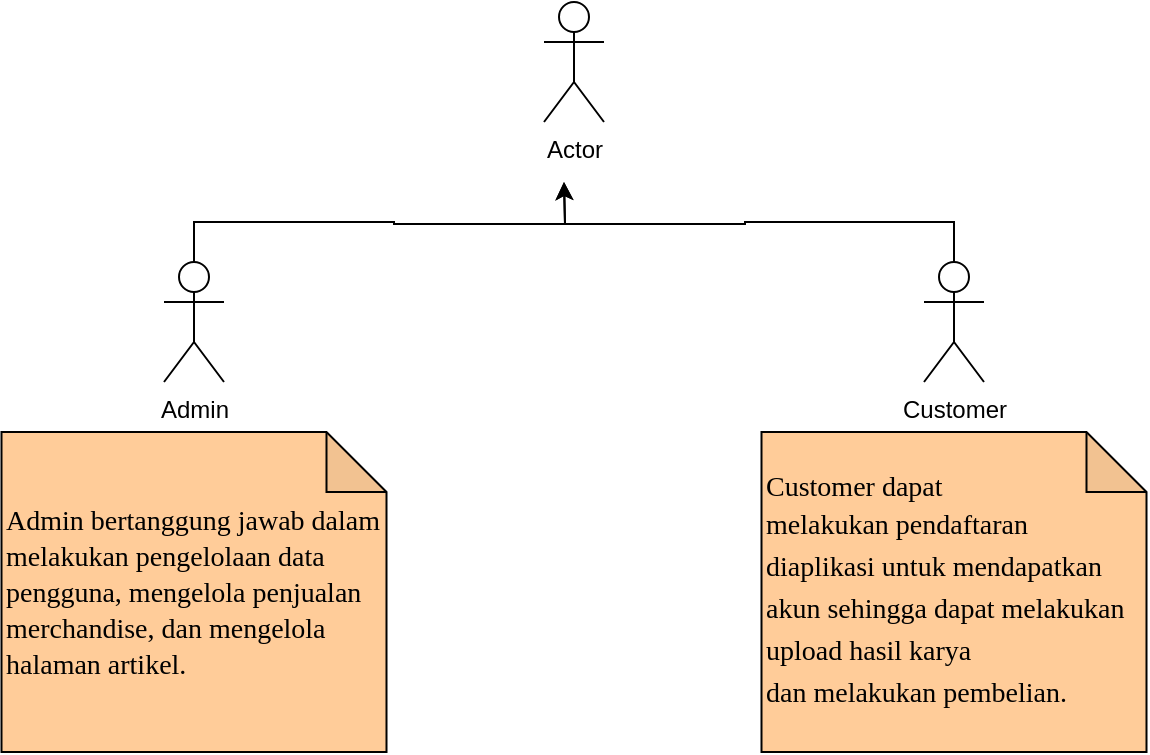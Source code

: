 <mxfile version="13.0.1" type="device"><diagram id="jJDDUWFQgky7qb_DzvZu" name="Page-1"><mxGraphModel dx="1160" dy="1205" grid="1" gridSize="10" guides="1" tooltips="1" connect="1" arrows="1" fold="1" page="1" pageScale="1" pageWidth="980" pageHeight="1390" math="0" shadow="0"><root><mxCell id="0"/><mxCell id="1" parent="0"/><mxCell id="sXuj3h88qgQomg0ui3Av-1" value="Actor" style="shape=umlActor;verticalLabelPosition=bottom;labelBackgroundColor=#ffffff;verticalAlign=top;html=1;outlineConnect=0;" vertex="1" parent="1"><mxGeometry x="470" y="60" width="30" height="60" as="geometry"/></mxCell><mxCell id="sXuj3h88qgQomg0ui3Av-13" style="edgeStyle=orthogonalEdgeStyle;rounded=0;orthogonalLoop=1;jettySize=auto;html=1;exitX=0.5;exitY=0;exitDx=0;exitDy=0;exitPerimeter=0;" edge="1" parent="1" source="sXuj3h88qgQomg0ui3Av-2"><mxGeometry relative="1" as="geometry"><mxPoint x="480" y="150" as="targetPoint"/></mxGeometry></mxCell><mxCell id="sXuj3h88qgQomg0ui3Av-2" value="Customer" style="shape=umlActor;verticalLabelPosition=bottom;labelBackgroundColor=#ffffff;verticalAlign=top;html=1;outlineConnect=0;" vertex="1" parent="1"><mxGeometry x="660" y="190" width="30" height="60" as="geometry"/></mxCell><mxCell id="sXuj3h88qgQomg0ui3Av-14" style="edgeStyle=orthogonalEdgeStyle;rounded=0;orthogonalLoop=1;jettySize=auto;html=1;exitX=0.5;exitY=0;exitDx=0;exitDy=0;exitPerimeter=0;" edge="1" parent="1" source="sXuj3h88qgQomg0ui3Av-3"><mxGeometry relative="1" as="geometry"><mxPoint x="480" y="150" as="targetPoint"/></mxGeometry></mxCell><mxCell id="sXuj3h88qgQomg0ui3Av-3" value="Admin" style="shape=umlActor;verticalLabelPosition=bottom;labelBackgroundColor=#ffffff;verticalAlign=top;html=1;outlineConnect=0;" vertex="1" parent="1"><mxGeometry x="280" y="190" width="30" height="60" as="geometry"/></mxCell><mxCell id="sXuj3h88qgQomg0ui3Av-8" value="&lt;span style=&quot;line-height: 150% ; font-family: &amp;#34;times new roman&amp;#34; , serif&quot;&gt;&lt;font style=&quot;font-size: 14px&quot;&gt;Admin bertanggung jawab dalam melakukan pengelolaan data pengguna, mengelola penjualan merchandise, dan mengelola halaman artikel.&amp;nbsp;&lt;/font&gt;&lt;/span&gt;" style="shape=note;whiteSpace=wrap;html=1;backgroundOutline=1;darkOpacity=0.05;align=left;fillColor=#FFCC99;" vertex="1" parent="1"><mxGeometry x="198.75" y="275" width="192.5" height="160" as="geometry"/></mxCell><mxCell id="sXuj3h88qgQomg0ui3Av-11" value="&lt;font face=&quot;Times New Roman&quot; style=&quot;font-size: 14px&quot;&gt;Customer dapat melakukan&amp;nbsp;&lt;span style=&quot;line-height: 150%&quot;&gt;pendaftaran&lt;br&gt;diaplikasi untuk mendapatkan akun sehingga dapat melakukan upload hasil karya&lt;br&gt;dan melakukan pembelian.&amp;nbsp;&lt;/span&gt;&lt;/font&gt;" style="shape=note;whiteSpace=wrap;html=1;backgroundOutline=1;darkOpacity=0.05;align=left;fillColor=#FFCC99;" vertex="1" parent="1"><mxGeometry x="578.75" y="275" width="192.5" height="160" as="geometry"/></mxCell></root></mxGraphModel></diagram></mxfile>